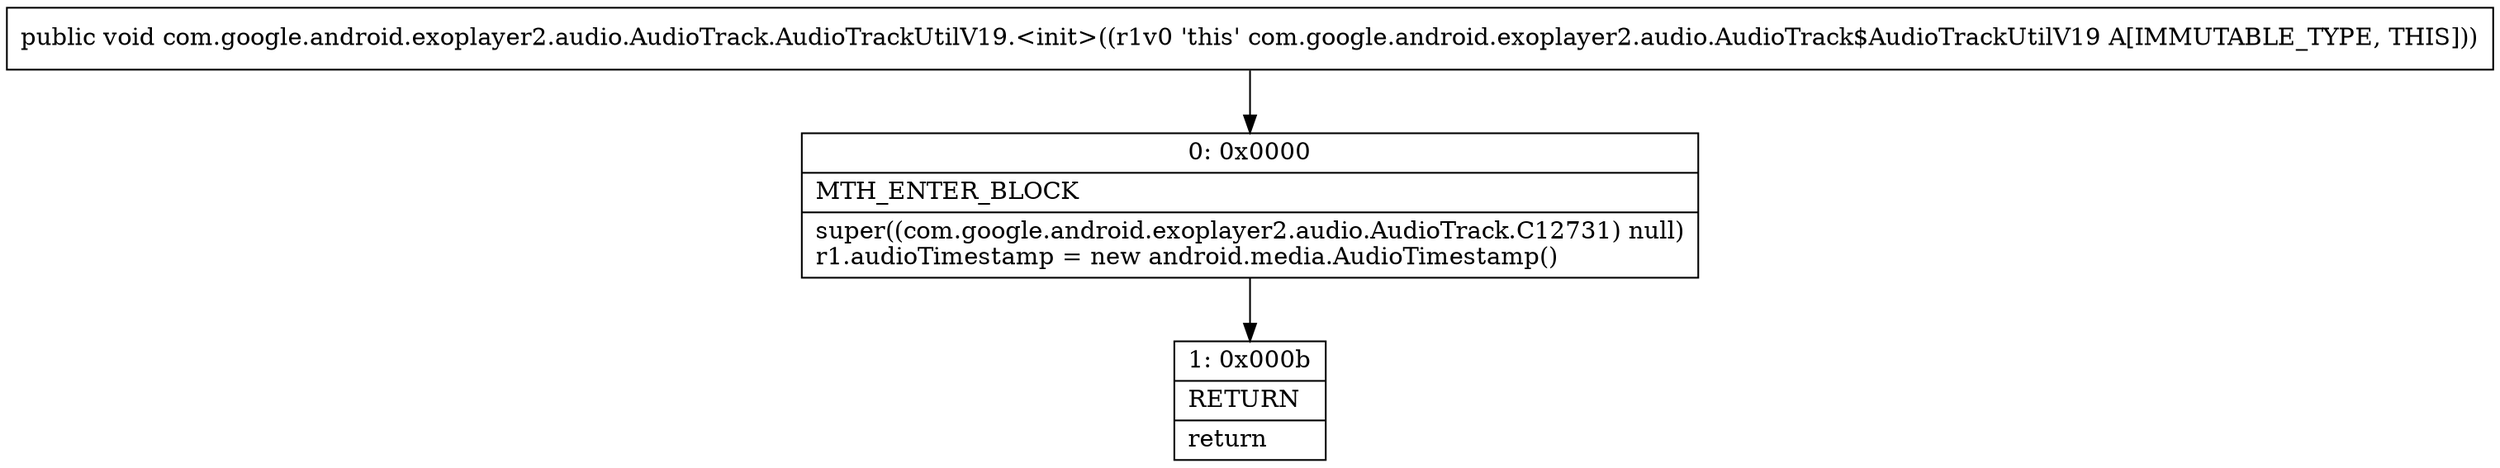 digraph "CFG forcom.google.android.exoplayer2.audio.AudioTrack.AudioTrackUtilV19.\<init\>()V" {
Node_0 [shape=record,label="{0\:\ 0x0000|MTH_ENTER_BLOCK\l|super((com.google.android.exoplayer2.audio.AudioTrack.C12731) null)\lr1.audioTimestamp = new android.media.AudioTimestamp()\l}"];
Node_1 [shape=record,label="{1\:\ 0x000b|RETURN\l|return\l}"];
MethodNode[shape=record,label="{public void com.google.android.exoplayer2.audio.AudioTrack.AudioTrackUtilV19.\<init\>((r1v0 'this' com.google.android.exoplayer2.audio.AudioTrack$AudioTrackUtilV19 A[IMMUTABLE_TYPE, THIS])) }"];
MethodNode -> Node_0;
Node_0 -> Node_1;
}

